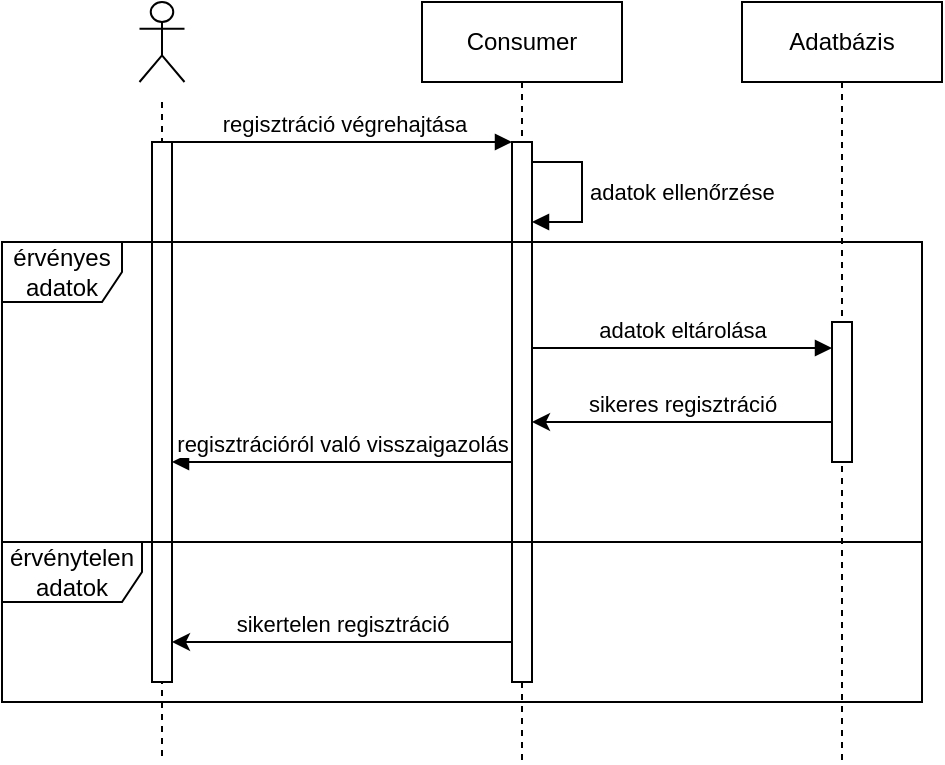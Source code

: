 <mxfile version="24.7.17">
  <diagram name="Page-1" id="2YBvvXClWsGukQMizWep">
    <mxGraphModel dx="988" dy="573" grid="1" gridSize="10" guides="1" tooltips="1" connect="1" arrows="1" fold="1" page="1" pageScale="1" pageWidth="850" pageHeight="1100" math="0" shadow="0">
      <root>
        <mxCell id="0" />
        <mxCell id="1" parent="0" />
        <mxCell id="aM9ryv3xv72pqoxQDRHE-1" value="" style="shape=umlLifeline;perimeter=lifelinePerimeter;whiteSpace=wrap;html=1;container=0;dropTarget=0;collapsible=0;recursiveResize=0;outlineConnect=0;portConstraint=eastwest;newEdgeStyle={&quot;edgeStyle&quot;:&quot;elbowEdgeStyle&quot;,&quot;elbow&quot;:&quot;vertical&quot;,&quot;curved&quot;:0,&quot;rounded&quot;:0};size=0;" parent="1" vertex="1">
          <mxGeometry x="40" y="70" width="100" height="330" as="geometry" />
        </mxCell>
        <mxCell id="aM9ryv3xv72pqoxQDRHE-2" value="" style="html=1;points=[];perimeter=orthogonalPerimeter;outlineConnect=0;targetShapes=umlLifeline;portConstraint=eastwest;newEdgeStyle={&quot;edgeStyle&quot;:&quot;elbowEdgeStyle&quot;,&quot;elbow&quot;:&quot;vertical&quot;,&quot;curved&quot;:0,&quot;rounded&quot;:0};" parent="aM9ryv3xv72pqoxQDRHE-1" vertex="1">
          <mxGeometry x="45" y="20" width="10" height="270" as="geometry" />
        </mxCell>
        <mxCell id="aM9ryv3xv72pqoxQDRHE-5" value="Consumer" style="shape=umlLifeline;perimeter=lifelinePerimeter;whiteSpace=wrap;html=1;container=0;dropTarget=0;collapsible=0;recursiveResize=0;outlineConnect=0;portConstraint=eastwest;newEdgeStyle={&quot;edgeStyle&quot;:&quot;elbowEdgeStyle&quot;,&quot;elbow&quot;:&quot;vertical&quot;,&quot;curved&quot;:0,&quot;rounded&quot;:0};" parent="1" vertex="1">
          <mxGeometry x="220" y="20" width="100" height="380" as="geometry" />
        </mxCell>
        <mxCell id="aM9ryv3xv72pqoxQDRHE-6" value="" style="html=1;points=[];perimeter=orthogonalPerimeter;outlineConnect=0;targetShapes=umlLifeline;portConstraint=eastwest;newEdgeStyle={&quot;edgeStyle&quot;:&quot;elbowEdgeStyle&quot;,&quot;elbow&quot;:&quot;vertical&quot;,&quot;curved&quot;:0,&quot;rounded&quot;:0};" parent="aM9ryv3xv72pqoxQDRHE-5" vertex="1">
          <mxGeometry x="45" y="70" width="10" height="270" as="geometry" />
        </mxCell>
        <mxCell id="ICPR0GmSIviOewUxBPB_-2" value="adatok ellenőrzése" style="html=1;align=left;spacingLeft=2;endArrow=block;rounded=0;edgeStyle=orthogonalEdgeStyle;curved=0;rounded=0;" parent="aM9ryv3xv72pqoxQDRHE-5" edge="1">
          <mxGeometry x="-0.002" relative="1" as="geometry">
            <mxPoint x="55" y="80.0" as="sourcePoint" />
            <Array as="points">
              <mxPoint x="80" y="80" />
              <mxPoint x="80" y="110" />
            </Array>
            <mxPoint x="55" y="110.0" as="targetPoint" />
            <mxPoint as="offset" />
          </mxGeometry>
        </mxCell>
        <mxCell id="aM9ryv3xv72pqoxQDRHE-7" value="regisztráció végrehajtása" style="html=1;verticalAlign=bottom;endArrow=block;edgeStyle=elbowEdgeStyle;elbow=vertical;curved=0;rounded=0;" parent="1" source="aM9ryv3xv72pqoxQDRHE-2" target="aM9ryv3xv72pqoxQDRHE-6" edge="1">
          <mxGeometry x="0.003" relative="1" as="geometry">
            <mxPoint x="195" y="130" as="sourcePoint" />
            <Array as="points">
              <mxPoint x="180" y="90" />
            </Array>
            <mxPoint as="offset" />
          </mxGeometry>
        </mxCell>
        <mxCell id="dHhgo-KEHREzpWXKJiHu-4" value="Adatbázis" style="shape=umlLifeline;perimeter=lifelinePerimeter;whiteSpace=wrap;html=1;container=0;dropTarget=0;collapsible=0;recursiveResize=0;outlineConnect=0;portConstraint=eastwest;newEdgeStyle={&quot;edgeStyle&quot;:&quot;elbowEdgeStyle&quot;,&quot;elbow&quot;:&quot;vertical&quot;,&quot;curved&quot;:0,&quot;rounded&quot;:0};" parent="1" vertex="1">
          <mxGeometry x="380" y="20" width="100" height="380" as="geometry" />
        </mxCell>
        <mxCell id="dHhgo-KEHREzpWXKJiHu-5" value="" style="html=1;points=[];perimeter=orthogonalPerimeter;outlineConnect=0;targetShapes=umlLifeline;portConstraint=eastwest;newEdgeStyle={&quot;edgeStyle&quot;:&quot;elbowEdgeStyle&quot;,&quot;elbow&quot;:&quot;vertical&quot;,&quot;curved&quot;:0,&quot;rounded&quot;:0};" parent="dHhgo-KEHREzpWXKJiHu-4" vertex="1">
          <mxGeometry x="45" y="160" width="10" height="70" as="geometry" />
        </mxCell>
        <mxCell id="dHhgo-KEHREzpWXKJiHu-16" value="regisztrációról való visszaigazolás" style="html=1;verticalAlign=bottom;endArrow=block;edgeStyle=elbowEdgeStyle;elbow=vertical;curved=0;rounded=0;" parent="1" source="aM9ryv3xv72pqoxQDRHE-6" target="aM9ryv3xv72pqoxQDRHE-2" edge="1">
          <mxGeometry relative="1" as="geometry">
            <mxPoint x="270" y="189.66" as="sourcePoint" />
            <Array as="points">
              <mxPoint x="200" y="250" />
              <mxPoint x="260" y="190" />
              <mxPoint x="400" y="160" />
              <mxPoint x="355" y="189.66" />
            </Array>
            <mxPoint x="440" y="189.66" as="targetPoint" />
          </mxGeometry>
        </mxCell>
        <mxCell id="dHhgo-KEHREzpWXKJiHu-17" value="adatok eltárolása" style="html=1;verticalAlign=bottom;endArrow=block;edgeStyle=elbowEdgeStyle;elbow=vertical;curved=0;rounded=0;" parent="1" edge="1">
          <mxGeometry relative="1" as="geometry">
            <mxPoint x="275" y="193" as="sourcePoint" />
            <Array as="points">
              <mxPoint x="355" y="193" />
              <mxPoint x="365" y="173" />
              <mxPoint x="335" y="198" />
              <mxPoint x="355" y="182.66" />
            </Array>
            <mxPoint x="425" y="193" as="targetPoint" />
          </mxGeometry>
        </mxCell>
        <mxCell id="dHhgo-KEHREzpWXKJiHu-19" value="sikeres regisztráció" style="html=1;verticalAlign=bottom;endArrow=none;edgeStyle=elbowEdgeStyle;elbow=vertical;curved=0;rounded=0;endFill=0;startArrow=classic;startFill=1;" parent="1" source="aM9ryv3xv72pqoxQDRHE-6" target="dHhgo-KEHREzpWXKJiHu-5" edge="1">
          <mxGeometry x="-0.001" relative="1" as="geometry">
            <mxPoint x="300" y="230" as="sourcePoint" />
            <Array as="points">
              <mxPoint x="380" y="230" />
              <mxPoint x="400" y="270" />
            </Array>
            <mxPoint x="445" y="230" as="targetPoint" />
            <mxPoint as="offset" />
          </mxGeometry>
        </mxCell>
        <mxCell id="dHhgo-KEHREzpWXKJiHu-21" value="" style="shape=umlActor;verticalLabelPosition=bottom;verticalAlign=top;html=1;outlineConnect=0;" parent="1" vertex="1">
          <mxGeometry x="78.75" y="20" width="22.5" height="40" as="geometry" />
        </mxCell>
        <mxCell id="dHhgo-KEHREzpWXKJiHu-26" value="érvényes adatok" style="shape=umlFrame;whiteSpace=wrap;html=1;pointerEvents=0;" parent="1" vertex="1">
          <mxGeometry x="10" y="140" width="460" height="150" as="geometry" />
        </mxCell>
        <mxCell id="dHhgo-KEHREzpWXKJiHu-30" value="érvénytelen adatok" style="shape=umlFrame;whiteSpace=wrap;html=1;pointerEvents=0;width=70;height=30;" parent="1" vertex="1">
          <mxGeometry x="10" y="290" width="460" height="80" as="geometry" />
        </mxCell>
        <mxCell id="dHhgo-KEHREzpWXKJiHu-31" value="sikertelen regisztráció" style="html=1;verticalAlign=bottom;endArrow=none;edgeStyle=elbowEdgeStyle;elbow=vertical;curved=0;rounded=0;endFill=0;startArrow=classic;startFill=1;" parent="1" source="aM9ryv3xv72pqoxQDRHE-2" target="aM9ryv3xv72pqoxQDRHE-6" edge="1">
          <mxGeometry x="-0.001" relative="1" as="geometry">
            <mxPoint x="110" y="340" as="sourcePoint" />
            <Array as="points">
              <mxPoint x="155" y="340" />
              <mxPoint x="210" y="330" />
              <mxPoint x="230" y="300" />
            </Array>
            <mxPoint x="260" y="340" as="targetPoint" />
            <mxPoint as="offset" />
          </mxGeometry>
        </mxCell>
      </root>
    </mxGraphModel>
  </diagram>
</mxfile>
